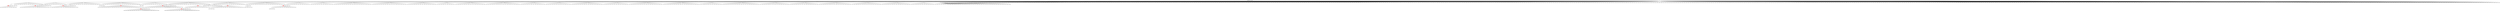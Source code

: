 digraph g {
	"57" -> "58";
	"58" [color=indianred1, style=filled, label="42"];
	"56" -> "57";
	"57" [label="7"];
	"56" -> "59";
	"59" [label="13"];
	"54" -> "55";
	"55" [color=indianred1, style=filled, label="4"];
	"53" -> "54";
	"54" [label="3"];
	"48" -> "49";
	"49" [color=indianred1, style=filled, label="1"];
	"46" -> "47";
	"47" [label="11"];
	"46" -> "48";
	"48" [label="12"];
	"32" -> "33";
	"33" [label="22"];
	"28" -> "29";
	"29" [color=indianred1, style=filled, label="10"];
	"27" -> "28";
	"28" [label="50"];
	"23" -> "24";
	"24" [color=indianred1, style=filled, label="25"];
	"22" -> "23";
	"23" [label="32"];
	"21" -> "22";
	"22" [color=indianred1, style=filled, label="49"];
	"20" -> "21";
	"21" [label="25"];
	"16" -> "17";
	"17" [color=indianred1, style=filled, label="5"];
	"15" -> "16";
	"16" [label="31"];
	"14" -> "15";
	"15" [color=indianred1, style=filled, label="9"];
	"13" -> "14";
	"14" [label="5"];
	"13" -> "18";
	"18" [label="18"];
	"8" -> "9";
	"9" [label="40"];
	"7" -> "8";
	"8" [color=indianred1, style=filled, label="46"];
	"7" -> "10";
	"10" [label="41"];
	"6" -> "7";
	"7" [label="39"];
	"3" -> "4";
	"4" [label="21"];
	"2" -> "3";
	"3" [color=indianred1, style=filled, label="17"];
	"1" -> "2";
	"2" [label="14"];
	"0" -> "1";
	"1" [label="17"];
	"0" -> "5";
	"5" [label="37"];
	"0" -> "6";
	"6" [label="46"];
	"0" -> "11";
	"11" [label="16"];
	"0" -> "12";
	"12" [label="45"];
	"0" -> "13";
	"13" [label="9"];
	"0" -> "19";
	"19" [label="35"];
	"0" -> "20";
	"20" [label="49"];
	"0" -> "25";
	"25" [label="24"];
	"0" -> "26";
	"26" [label="6"];
	"0" -> "27";
	"27" [label="10"];
	"0" -> "30";
	"30" [label="2"];
	"0" -> "31";
	"31" [label="44"];
	"0" -> "32";
	"32" [label="38"];
	"0" -> "34";
	"34" [label="26"];
	"0" -> "35";
	"35" [label="20"];
	"0" -> "36";
	"36" [label="8"];
	"0" -> "37";
	"37" [label="30"];
	"0" -> "38";
	"38" [label="27"];
	"0" -> "39";
	"39" [label="23"];
	"0" -> "40";
	"40" [label="15"];
	"0" -> "41";
	"41" [label="48"];
	"0" -> "42";
	"42" [label="47"];
	"0" -> "43";
	"43" [label="36"];
	"0" -> "44";
	"44" [label="43"];
	"0" -> "45";
	"45" [label="33"];
	"0" -> "46";
	"46" [label="1"];
	"0" -> "50";
	"50" [label="34"];
	"0" -> "51";
	"51" [label="29"];
	"0" -> "52";
	"52" [label="19"];
	"0" -> "53";
	"53" [label="4"];
	"0" -> "56";
	"56" [label="42"];
	"0" -> "60";
	"60" [label="28"];
	"0" [label="germline"];
	"0" -> "cell1";
	"cell1" [shape=box];
	"29" -> "cell2";
	"cell2" [shape=box];
	"46" -> "cell3";
	"cell3" [shape=box];
	"0" -> "cell4";
	"cell4" [shape=box];
	"0" -> "cell5";
	"cell5" [shape=box];
	"0" -> "cell6";
	"cell6" [shape=box];
	"6" -> "cell7";
	"cell7" [shape=box];
	"0" -> "cell8";
	"cell8" [shape=box];
	"0" -> "cell9";
	"cell9" [shape=box];
	"25" -> "cell10";
	"cell10" [shape=box];
	"0" -> "cell11";
	"cell11" [shape=box];
	"47" -> "cell12";
	"cell12" [shape=box];
	"0" -> "cell13";
	"cell13" [shape=box];
	"56" -> "cell14";
	"cell14" [shape=box];
	"0" -> "cell15";
	"cell15" [shape=box];
	"0" -> "cell16";
	"cell16" [shape=box];
	"60" -> "cell17";
	"cell17" [shape=box];
	"0" -> "cell18";
	"cell18" [shape=box];
	"0" -> "cell19";
	"cell19" [shape=box];
	"22" -> "cell20";
	"cell20" [shape=box];
	"46" -> "cell21";
	"cell21" [shape=box];
	"27" -> "cell22";
	"cell22" [shape=box];
	"45" -> "cell23";
	"cell23" [shape=box];
	"0" -> "cell24";
	"cell24" [shape=box];
	"0" -> "cell25";
	"cell25" [shape=box];
	"0" -> "cell26";
	"cell26" [shape=box];
	"0" -> "cell27";
	"cell27" [shape=box];
	"0" -> "cell28";
	"cell28" [shape=box];
	"30" -> "cell29";
	"cell29" [shape=box];
	"1" -> "cell30";
	"cell30" [shape=box];
	"0" -> "cell31";
	"cell31" [shape=box];
	"0" -> "cell32";
	"cell32" [shape=box];
	"0" -> "cell33";
	"cell33" [shape=box];
	"0" -> "cell34";
	"cell34" [shape=box];
	"0" -> "cell35";
	"cell35" [shape=box];
	"0" -> "cell36";
	"cell36" [shape=box];
	"0" -> "cell37";
	"cell37" [shape=box];
	"22" -> "cell38";
	"cell38" [shape=box];
	"0" -> "cell39";
	"cell39" [shape=box];
	"0" -> "cell40";
	"cell40" [shape=box];
	"0" -> "cell41";
	"cell41" [shape=box];
	"0" -> "cell42";
	"cell42" [shape=box];
	"11" -> "cell43";
	"cell43" [shape=box];
	"0" -> "cell44";
	"cell44" [shape=box];
	"24" -> "cell45";
	"cell45" [shape=box];
	"0" -> "cell46";
	"cell46" [shape=box];
	"0" -> "cell47";
	"cell47" [shape=box];
	"0" -> "cell48";
	"cell48" [shape=box];
	"0" -> "cell49";
	"cell49" [shape=box];
	"47" -> "cell50";
	"cell50" [shape=box];
	"0" -> "cell51";
	"cell51" [shape=box];
	"27" -> "cell52";
	"cell52" [shape=box];
	"40" -> "cell53";
	"cell53" [shape=box];
	"31" -> "cell54";
	"cell54" [shape=box];
	"33" -> "cell55";
	"cell55" [shape=box];
	"0" -> "cell56";
	"cell56" [shape=box];
	"0" -> "cell57";
	"cell57" [shape=box];
	"0" -> "cell58";
	"cell58" [shape=box];
	"17" -> "cell59";
	"cell59" [shape=box];
	"20" -> "cell60";
	"cell60" [shape=box];
	"0" -> "cell61";
	"cell61" [shape=box];
	"0" -> "cell62";
	"cell62" [shape=box];
	"0" -> "cell63";
	"cell63" [shape=box];
	"11" -> "cell64";
	"cell64" [shape=box];
	"48" -> "cell65";
	"cell65" [shape=box];
	"17" -> "cell66";
	"cell66" [shape=box];
	"39" -> "cell67";
	"cell67" [shape=box];
	"5" -> "cell68";
	"cell68" [shape=box];
	"6" -> "cell69";
	"cell69" [shape=box];
	"0" -> "cell70";
	"cell70" [shape=box];
	"0" -> "cell71";
	"cell71" [shape=box];
	"52" -> "cell72";
	"cell72" [shape=box];
	"0" -> "cell73";
	"cell73" [shape=box];
	"29" -> "cell74";
	"cell74" [shape=box];
	"0" -> "cell75";
	"cell75" [shape=box];
	"27" -> "cell76";
	"cell76" [shape=box];
	"0" -> "cell77";
	"cell77" [shape=box];
	"45" -> "cell78";
	"cell78" [shape=box];
	"0" -> "cell79";
	"cell79" [shape=box];
	"0" -> "cell80";
	"cell80" [shape=box];
	"42" -> "cell81";
	"cell81" [shape=box];
	"0" -> "cell82";
	"cell82" [shape=box];
	"0" -> "cell83";
	"cell83" [shape=box];
	"8" -> "cell84";
	"cell84" [shape=box];
	"20" -> "cell85";
	"cell85" [shape=box];
	"53" -> "cell86";
	"cell86" [shape=box];
	"32" -> "cell87";
	"cell87" [shape=box];
	"0" -> "cell88";
	"cell88" [shape=box];
	"0" -> "cell89";
	"cell89" [shape=box];
	"43" -> "cell90";
	"cell90" [shape=box];
	"0" -> "cell91";
	"cell91" [shape=box];
	"0" -> "cell92";
	"cell92" [shape=box];
	"0" -> "cell93";
	"cell93" [shape=box];
	"40" -> "cell94";
	"cell94" [shape=box];
	"35" -> "cell95";
	"cell95" [shape=box];
	"0" -> "cell96";
	"cell96" [shape=box];
	"52" -> "cell97";
	"cell97" [shape=box];
	"0" -> "cell98";
	"cell98" [shape=box];
	"34" -> "cell99";
	"cell99" [shape=box];
	"55" -> "cell100";
	"cell100" [shape=box];
	"0" -> "cell101";
	"cell101" [shape=box];
	"0" -> "cell102";
	"cell102" [shape=box];
	"0" -> "cell103";
	"cell103" [shape=box];
	"0" -> "cell104";
	"cell104" [shape=box];
	"38" -> "cell105";
	"cell105" [shape=box];
	"0" -> "cell106";
	"cell106" [shape=box];
	"0" -> "cell107";
	"cell107" [shape=box];
	"31" -> "cell108";
	"cell108" [shape=box];
	"0" -> "cell109";
	"cell109" [shape=box];
	"51" -> "cell110";
	"cell110" [shape=box];
	"0" -> "cell111";
	"cell111" [shape=box];
	"0" -> "cell112";
	"cell112" [shape=box];
	"0" -> "cell113";
	"cell113" [shape=box];
	"8" -> "cell114";
	"cell114" [shape=box];
	"0" -> "cell115";
	"cell115" [shape=box];
	"31" -> "cell116";
	"cell116" [shape=box];
	"52" -> "cell117";
	"cell117" [shape=box];
	"0" -> "cell118";
	"cell118" [shape=box];
	"0" -> "cell119";
	"cell119" [shape=box];
	"36" -> "cell120";
	"cell120" [shape=box];
	"41" -> "cell121";
	"cell121" [shape=box];
	"0" -> "cell122";
	"cell122" [shape=box];
	"5" -> "cell123";
	"cell123" [shape=box];
	"48" -> "cell124";
	"cell124" [shape=box];
	"13" -> "cell125";
	"cell125" [shape=box];
	"52" -> "cell126";
	"cell126" [shape=box];
	"7" -> "cell127";
	"cell127" [shape=box];
	"1" -> "cell128";
	"cell128" [shape=box];
	"22" -> "cell129";
	"cell129" [shape=box];
	"17" -> "cell130";
	"cell130" [shape=box];
	"13" -> "cell131";
	"cell131" [shape=box];
	"0" -> "cell132";
	"cell132" [shape=box];
	"0" -> "cell133";
	"cell133" [shape=box];
	"0" -> "cell134";
	"cell134" [shape=box];
	"0" -> "cell135";
	"cell135" [shape=box];
	"6" -> "cell136";
	"cell136" [shape=box];
	"0" -> "cell137";
	"cell137" [shape=box];
	"40" -> "cell138";
	"cell138" [shape=box];
	"0" -> "cell139";
	"cell139" [shape=box];
	"43" -> "cell140";
	"cell140" [shape=box];
	"0" -> "cell141";
	"cell141" [shape=box];
	"0" -> "cell142";
	"cell142" [shape=box];
	"45" -> "cell143";
	"cell143" [shape=box];
	"0" -> "cell144";
	"cell144" [shape=box];
	"0" -> "cell145";
	"cell145" [shape=box];
	"0" -> "cell146";
	"cell146" [shape=box];
	"0" -> "cell147";
	"cell147" [shape=box];
	"0" -> "cell148";
	"cell148" [shape=box];
	"34" -> "cell149";
	"cell149" [shape=box];
	"3" -> "cell150";
	"cell150" [shape=box];
	"40" -> "cell151";
	"cell151" [shape=box];
	"0" -> "cell152";
	"cell152" [shape=box];
	"5" -> "cell153";
	"cell153" [shape=box];
	"51" -> "cell154";
	"cell154" [shape=box];
	"29" -> "cell155";
	"cell155" [shape=box];
	"8" -> "cell156";
	"cell156" [shape=box];
	"6" -> "cell157";
	"cell157" [shape=box];
	"36" -> "cell158";
	"cell158" [shape=box];
	"0" -> "cell159";
	"cell159" [shape=box];
	"27" -> "cell160";
	"cell160" [shape=box];
	"38" -> "cell161";
	"cell161" [shape=box];
	"0" -> "cell162";
	"cell162" [shape=box];
	"0" -> "cell163";
	"cell163" [shape=box];
	"0" -> "cell164";
	"cell164" [shape=box];
	"0" -> "cell165";
	"cell165" [shape=box];
	"0" -> "cell166";
	"cell166" [shape=box];
	"37" -> "cell167";
	"cell167" [shape=box];
	"5" -> "cell168";
	"cell168" [shape=box];
	"43" -> "cell169";
	"cell169" [shape=box];
	"0" -> "cell170";
	"cell170" [shape=box];
	"39" -> "cell171";
	"cell171" [shape=box];
	"0" -> "cell172";
	"cell172" [shape=box];
	"0" -> "cell173";
	"cell173" [shape=box];
	"0" -> "cell174";
	"cell174" [shape=box];
	"0" -> "cell175";
	"cell175" [shape=box];
	"55" -> "cell176";
	"cell176" [shape=box];
	"0" -> "cell177";
	"cell177" [shape=box];
	"0" -> "cell178";
	"cell178" [shape=box];
	"0" -> "cell179";
	"cell179" [shape=box];
	"0" -> "cell180";
	"cell180" [shape=box];
	"0" -> "cell181";
	"cell181" [shape=box];
	"40" -> "cell182";
	"cell182" [shape=box];
	"0" -> "cell183";
	"cell183" [shape=box];
	"5" -> "cell184";
	"cell184" [shape=box];
	"0" -> "cell185";
	"cell185" [shape=box];
	"0" -> "cell186";
	"cell186" [shape=box];
	"0" -> "cell187";
	"cell187" [shape=box];
	"0" -> "cell188";
	"cell188" [shape=box];
	"0" -> "cell189";
	"cell189" [shape=box];
	"41" -> "cell190";
	"cell190" [shape=box];
	"0" -> "cell191";
	"cell191" [shape=box];
	"29" -> "cell192";
	"cell192" [shape=box];
	"0" -> "cell193";
	"cell193" [shape=box];
	"41" -> "cell194";
	"cell194" [shape=box];
	"0" -> "cell195";
	"cell195" [shape=box];
	"35" -> "cell196";
	"cell196" [shape=box];
	"0" -> "cell197";
	"cell197" [shape=box];
	"57" -> "cell198";
	"cell198" [shape=box];
	"0" -> "cell199";
	"cell199" [shape=box];
	"0" -> "cell200";
	"cell200" [shape=box];
	"44" -> "cell201";
	"cell201" [shape=box];
	"0" -> "cell202";
	"cell202" [shape=box];
	"38" -> "cell203";
	"cell203" [shape=box];
	"0" -> "cell204";
	"cell204" [shape=box];
	"0" -> "cell205";
	"cell205" [shape=box];
	"55" -> "cell206";
	"cell206" [shape=box];
	"0" -> "cell207";
	"cell207" [shape=box];
	"0" -> "cell208";
	"cell208" [shape=box];
	"0" -> "cell209";
	"cell209" [shape=box];
	"0" -> "cell210";
	"cell210" [shape=box];
	"0" -> "cell211";
	"cell211" [shape=box];
	"30" -> "cell212";
	"cell212" [shape=box];
	"0" -> "cell213";
	"cell213" [shape=box];
	"34" -> "cell214";
	"cell214" [shape=box];
	"0" -> "cell215";
	"cell215" [shape=box];
	"35" -> "cell216";
	"cell216" [shape=box];
	"49" -> "cell217";
	"cell217" [shape=box];
	"30" -> "cell218";
	"cell218" [shape=box];
	"0" -> "cell219";
	"cell219" [shape=box];
	"29" -> "cell220";
	"cell220" [shape=box];
	"24" -> "cell221";
	"cell221" [shape=box];
	"0" -> "cell222";
	"cell222" [shape=box];
	"0" -> "cell223";
	"cell223" [shape=box];
	"0" -> "cell224";
	"cell224" [shape=box];
	"1" -> "cell225";
	"cell225" [shape=box];
	"0" -> "cell226";
	"cell226" [shape=box];
	"40" -> "cell227";
	"cell227" [shape=box];
	"43" -> "cell228";
	"cell228" [shape=box];
	"55" -> "cell229";
	"cell229" [shape=box];
	"32" -> "cell230";
	"cell230" [shape=box];
	"0" -> "cell231";
	"cell231" [shape=box];
	"5" -> "cell232";
	"cell232" [shape=box];
	"13" -> "cell233";
	"cell233" [shape=box];
	"0" -> "cell234";
	"cell234" [shape=box];
	"42" -> "cell235";
	"cell235" [shape=box];
	"29" -> "cell236";
	"cell236" [shape=box];
	"0" -> "cell237";
	"cell237" [shape=box];
	"0" -> "cell238";
	"cell238" [shape=box];
	"0" -> "cell239";
	"cell239" [shape=box];
	"0" -> "cell240";
	"cell240" [shape=box];
	"43" -> "cell241";
	"cell241" [shape=box];
	"0" -> "cell242";
	"cell242" [shape=box];
	"42" -> "cell243";
	"cell243" [shape=box];
	"31" -> "cell244";
	"cell244" [shape=box];
	"35" -> "cell245";
	"cell245" [shape=box];
	"30" -> "cell246";
	"cell246" [shape=box];
	"29" -> "cell247";
	"cell247" [shape=box];
	"0" -> "cell248";
	"cell248" [shape=box];
	"0" -> "cell249";
	"cell249" [shape=box];
	"45" -> "cell250";
	"cell250" [shape=box];
	"18" -> "cell251";
	"cell251" [shape=box];
	"42" -> "cell252";
	"cell252" [shape=box];
	"0" -> "cell253";
	"cell253" [shape=box];
	"0" -> "cell254";
	"cell254" [shape=box];
	"21" -> "cell255";
	"cell255" [shape=box];
	"0" -> "cell256";
	"cell256" [shape=box];
	"54" -> "cell257";
	"cell257" [shape=box];
	"27" -> "cell258";
	"cell258" [shape=box];
	"0" -> "cell259";
	"cell259" [shape=box];
	"3" -> "cell260";
	"cell260" [shape=box];
	"0" -> "cell261";
	"cell261" [shape=box];
	"0" -> "cell262";
	"cell262" [shape=box];
	"22" -> "cell263";
	"cell263" [shape=box];
	"0" -> "cell264";
	"cell264" [shape=box];
	"0" -> "cell265";
	"cell265" [shape=box];
	"0" -> "cell266";
	"cell266" [shape=box];
	"49" -> "cell267";
	"cell267" [shape=box];
	"32" -> "cell268";
	"cell268" [shape=box];
	"0" -> "cell269";
	"cell269" [shape=box];
	"0" -> "cell270";
	"cell270" [shape=box];
	"31" -> "cell271";
	"cell271" [shape=box];
	"41" -> "cell272";
	"cell272" [shape=box];
	"0" -> "cell273";
	"cell273" [shape=box];
	"0" -> "cell274";
	"cell274" [shape=box];
	"34" -> "cell275";
	"cell275" [shape=box];
	"0" -> "cell276";
	"cell276" [shape=box];
	"0" -> "cell277";
	"cell277" [shape=box];
	"32" -> "cell278";
	"cell278" [shape=box];
	"0" -> "cell279";
	"cell279" [shape=box];
	"0" -> "cell280";
	"cell280" [shape=box];
	"0" -> "cell281";
	"cell281" [shape=box];
	"0" -> "cell282";
	"cell282" [shape=box];
	"0" -> "cell283";
	"cell283" [shape=box];
	"3" -> "cell284";
	"cell284" [shape=box];
	"52" -> "cell285";
	"cell285" [shape=box];
	"0" -> "cell286";
	"cell286" [shape=box];
	"0" -> "cell287";
	"cell287" [shape=box];
	"11" -> "cell288";
	"cell288" [shape=box];
	"0" -> "cell289";
	"cell289" [shape=box];
	"0" -> "cell290";
	"cell290" [shape=box];
	"0" -> "cell291";
	"cell291" [shape=box];
	"31" -> "cell292";
	"cell292" [shape=box];
	"0" -> "cell293";
	"cell293" [shape=box];
	"0" -> "cell294";
	"cell294" [shape=box];
	"38" -> "cell295";
	"cell295" [shape=box];
	"0" -> "cell296";
	"cell296" [shape=box];
	"32" -> "cell297";
	"cell297" [shape=box];
	"1" -> "cell298";
	"cell298" [shape=box];
	"0" -> "cell299";
	"cell299" [shape=box];
	"37" -> "cell300";
	"cell300" [shape=box];
	"13" -> "cell301";
	"cell301" [shape=box];
	"13" -> "cell302";
	"cell302" [shape=box];
	"0" -> "cell303";
	"cell303" [shape=box];
	"17" -> "cell304";
	"cell304" [shape=box];
	"0" -> "cell305";
	"cell305" [shape=box];
	"0" -> "cell306";
	"cell306" [shape=box];
	"26" -> "cell307";
	"cell307" [shape=box];
	"0" -> "cell308";
	"cell308" [shape=box];
	"0" -> "cell309";
	"cell309" [shape=box];
	"0" -> "cell310";
	"cell310" [shape=box];
	"0" -> "cell311";
	"cell311" [shape=box];
	"0" -> "cell312";
	"cell312" [shape=box];
	"50" -> "cell313";
	"cell313" [shape=box];
	"38" -> "cell314";
	"cell314" [shape=box];
	"0" -> "cell315";
	"cell315" [shape=box];
	"17" -> "cell316";
	"cell316" [shape=box];
	"50" -> "cell317";
	"cell317" [shape=box];
	"0" -> "cell318";
	"cell318" [shape=box];
	"0" -> "cell319";
	"cell319" [shape=box];
	"32" -> "cell320";
	"cell320" [shape=box];
	"46" -> "cell321";
	"cell321" [shape=box];
	"0" -> "cell322";
	"cell322" [shape=box];
	"0" -> "cell323";
	"cell323" [shape=box];
	"25" -> "cell324";
	"cell324" [shape=box];
	"0" -> "cell325";
	"cell325" [shape=box];
	"0" -> "cell326";
	"cell326" [shape=box];
	"0" -> "cell327";
	"cell327" [shape=box];
	"0" -> "cell328";
	"cell328" [shape=box];
	"0" -> "cell329";
	"cell329" [shape=box];
	"0" -> "cell330";
	"cell330" [shape=box];
	"42" -> "cell331";
	"cell331" [shape=box];
	"0" -> "cell332";
	"cell332" [shape=box];
	"26" -> "cell333";
	"cell333" [shape=box];
	"0" -> "cell334";
	"cell334" [shape=box];
	"0" -> "cell335";
	"cell335" [shape=box];
	"6" -> "cell336";
	"cell336" [shape=box];
	"53" -> "cell337";
	"cell337" [shape=box];
	"0" -> "cell338";
	"cell338" [shape=box];
	"0" -> "cell339";
	"cell339" [shape=box];
	"0" -> "cell340";
	"cell340" [shape=box];
	"0" -> "cell341";
	"cell341" [shape=box];
	"0" -> "cell342";
	"cell342" [shape=box];
	"37" -> "cell343";
	"cell343" [shape=box];
	"0" -> "cell344";
	"cell344" [shape=box];
	"12" -> "cell345";
	"cell345" [shape=box];
	"0" -> "cell346";
	"cell346" [shape=box];
	"37" -> "cell347";
	"cell347" [shape=box];
	"0" -> "cell348";
	"cell348" [shape=box];
	"0" -> "cell349";
	"cell349" [shape=box];
	"0" -> "cell350";
	"cell350" [shape=box];
	"22" -> "cell351";
	"cell351" [shape=box];
	"0" -> "cell352";
	"cell352" [shape=box];
	"0" -> "cell353";
	"cell353" [shape=box];
	"0" -> "cell354";
	"cell354" [shape=box];
	"39" -> "cell355";
	"cell355" [shape=box];
	"29" -> "cell356";
	"cell356" [shape=box];
	"0" -> "cell357";
	"cell357" [shape=box];
	"0" -> "cell358";
	"cell358" [shape=box];
	"0" -> "cell359";
	"cell359" [shape=box];
	"24" -> "cell360";
	"cell360" [shape=box];
	"50" -> "cell361";
	"cell361" [shape=box];
	"0" -> "cell362";
	"cell362" [shape=box];
	"21" -> "cell363";
	"cell363" [shape=box];
	"12" -> "cell364";
	"cell364" [shape=box];
	"0" -> "cell365";
	"cell365" [shape=box];
	"3" -> "cell366";
	"cell366" [shape=box];
	"19" -> "cell367";
	"cell367" [shape=box];
	"18" -> "cell368";
	"cell368" [shape=box];
	"0" -> "cell369";
	"cell369" [shape=box];
	"59" -> "cell370";
	"cell370" [shape=box];
	"42" -> "cell371";
	"cell371" [shape=box];
	"20" -> "cell372";
	"cell372" [shape=box];
	"0" -> "cell373";
	"cell373" [shape=box];
	"0" -> "cell374";
	"cell374" [shape=box];
	"0" -> "cell375";
	"cell375" [shape=box];
	"0" -> "cell376";
	"cell376" [shape=box];
	"42" -> "cell377";
	"cell377" [shape=box];
	"11" -> "cell378";
	"cell378" [shape=box];
	"0" -> "cell379";
	"cell379" [shape=box];
	"0" -> "cell380";
	"cell380" [shape=box];
	"33" -> "cell381";
	"cell381" [shape=box];
	"0" -> "cell382";
	"cell382" [shape=box];
	"0" -> "cell383";
	"cell383" [shape=box];
	"0" -> "cell384";
	"cell384" [shape=box];
	"27" -> "cell385";
	"cell385" [shape=box];
	"0" -> "cell386";
	"cell386" [shape=box];
	"0" -> "cell387";
	"cell387" [shape=box];
	"0" -> "cell388";
	"cell388" [shape=box];
	"0" -> "cell389";
	"cell389" [shape=box];
	"0" -> "cell390";
	"cell390" [shape=box];
	"44" -> "cell391";
	"cell391" [shape=box];
	"0" -> "cell392";
	"cell392" [shape=box];
	"10" -> "cell393";
	"cell393" [shape=box];
	"0" -> "cell394";
	"cell394" [shape=box];
	"0" -> "cell395";
	"cell395" [shape=box];
	"0" -> "cell396";
	"cell396" [shape=box];
	"0" -> "cell397";
	"cell397" [shape=box];
	"0" -> "cell398";
	"cell398" [shape=box];
	"4" -> "cell399";
	"cell399" [shape=box];
	"18" -> "cell400";
	"cell400" [shape=box];
	"0" -> "cell401";
	"cell401" [shape=box];
	"0" -> "cell402";
	"cell402" [shape=box];
	"25" -> "cell403";
	"cell403" [shape=box];
	"0" -> "cell404";
	"cell404" [shape=box];
	"0" -> "cell405";
	"cell405" [shape=box];
	"0" -> "cell406";
	"cell406" [shape=box];
	"0" -> "cell407";
	"cell407" [shape=box];
	"38" -> "cell408";
	"cell408" [shape=box];
	"11" -> "cell409";
	"cell409" [shape=box];
	"0" -> "cell410";
	"cell410" [shape=box];
	"0" -> "cell411";
	"cell411" [shape=box];
	"17" -> "cell412";
	"cell412" [shape=box];
	"0" -> "cell413";
	"cell413" [shape=box];
	"45" -> "cell414";
	"cell414" [shape=box];
	"60" -> "cell415";
	"cell415" [shape=box];
	"27" -> "cell416";
	"cell416" [shape=box];
	"0" -> "cell417";
	"cell417" [shape=box];
	"0" -> "cell418";
	"cell418" [shape=box];
	"0" -> "cell419";
	"cell419" [shape=box];
	"0" -> "cell420";
	"cell420" [shape=box];
	"0" -> "cell421";
	"cell421" [shape=box];
	"2" -> "cell422";
	"cell422" [shape=box];
	"0" -> "cell423";
	"cell423" [shape=box];
	"40" -> "cell424";
	"cell424" [shape=box];
	"54" -> "cell425";
	"cell425" [shape=box];
	"0" -> "cell426";
	"cell426" [shape=box];
	"0" -> "cell427";
	"cell427" [shape=box];
	"42" -> "cell428";
	"cell428" [shape=box];
	"0" -> "cell429";
	"cell429" [shape=box];
	"36" -> "cell430";
	"cell430" [shape=box];
	"0" -> "cell431";
	"cell431" [shape=box];
	"6" -> "cell432";
	"cell432" [shape=box];
	"0" -> "cell433";
	"cell433" [shape=box];
	"0" -> "cell434";
	"cell434" [shape=box];
	"0" -> "cell435";
	"cell435" [shape=box];
	"29" -> "cell436";
	"cell436" [shape=box];
	"0" -> "cell437";
	"cell437" [shape=box];
	"45" -> "cell438";
	"cell438" [shape=box];
	"0" -> "cell439";
	"cell439" [shape=box];
	"0" -> "cell440";
	"cell440" [shape=box];
	"13" -> "cell441";
	"cell441" [shape=box];
	"0" -> "cell442";
	"cell442" [shape=box];
	"0" -> "cell443";
	"cell443" [shape=box];
	"0" -> "cell444";
	"cell444" [shape=box];
	"3" -> "cell445";
	"cell445" [shape=box];
	"11" -> "cell446";
	"cell446" [shape=box];
	"0" -> "cell447";
	"cell447" [shape=box];
	"0" -> "cell448";
	"cell448" [shape=box];
	"55" -> "cell449";
	"cell449" [shape=box];
	"19" -> "cell450";
	"cell450" [shape=box];
	"15" -> "cell451";
	"cell451" [shape=box];
	"0" -> "cell452";
	"cell452" [shape=box];
	"0" -> "cell453";
	"cell453" [shape=box];
	"0" -> "cell454";
	"cell454" [shape=box];
	"29" -> "cell455";
	"cell455" [shape=box];
	"25" -> "cell456";
	"cell456" [shape=box];
	"34" -> "cell457";
	"cell457" [shape=box];
	"0" -> "cell458";
	"cell458" [shape=box];
	"0" -> "cell459";
	"cell459" [shape=box];
	"0" -> "cell460";
	"cell460" [shape=box];
	"0" -> "cell461";
	"cell461" [shape=box];
	"40" -> "cell462";
	"cell462" [shape=box];
	"35" -> "cell463";
	"cell463" [shape=box];
	"58" -> "cell464";
	"cell464" [shape=box];
	"10" -> "cell465";
	"cell465" [shape=box];
	"13" -> "cell466";
	"cell466" [shape=box];
	"0" -> "cell467";
	"cell467" [shape=box];
	"0" -> "cell468";
	"cell468" [shape=box];
	"32" -> "cell469";
	"cell469" [shape=box];
	"0" -> "cell470";
	"cell470" [shape=box];
	"30" -> "cell471";
	"cell471" [shape=box];
	"0" -> "cell472";
	"cell472" [shape=box];
	"0" -> "cell473";
	"cell473" [shape=box];
	"51" -> "cell474";
	"cell474" [shape=box];
	"0" -> "cell475";
	"cell475" [shape=box];
	"0" -> "cell476";
	"cell476" [shape=box];
	"0" -> "cell477";
	"cell477" [shape=box];
	"18" -> "cell478";
	"cell478" [shape=box];
	"0" -> "cell479";
	"cell479" [shape=box];
	"0" -> "cell480";
	"cell480" [shape=box];
	"45" -> "cell481";
	"cell481" [shape=box];
	"0" -> "cell482";
	"cell482" [shape=box];
	"0" -> "cell483";
	"cell483" [shape=box];
	"23" -> "cell484";
	"cell484" [shape=box];
	"30" -> "cell485";
	"cell485" [shape=box];
	"0" -> "cell486";
	"cell486" [shape=box];
	"0" -> "cell487";
	"cell487" [shape=box];
	"1" -> "cell488";
	"cell488" [shape=box];
	"33" -> "cell489";
	"cell489" [shape=box];
	"0" -> "cell490";
	"cell490" [shape=box];
	"0" -> "cell491";
	"cell491" [shape=box];
	"0" -> "cell492";
	"cell492" [shape=box];
	"0" -> "cell493";
	"cell493" [shape=box];
	"38" -> "cell494";
	"cell494" [shape=box];
	"22" -> "cell495";
	"cell495" [shape=box];
	"0" -> "cell496";
	"cell496" [shape=box];
	"0" -> "cell497";
	"cell497" [shape=box];
	"29" -> "cell498";
	"cell498" [shape=box];
	"22" -> "cell499";
	"cell499" [shape=box];
	"29" -> "cell500";
	"cell500" [shape=box];
	"37" -> "cell501";
	"cell501" [shape=box];
	"0" -> "cell502";
	"cell502" [shape=box];
	"0" -> "cell503";
	"cell503" [shape=box];
	"50" -> "cell504";
	"cell504" [shape=box];
	"0" -> "cell505";
	"cell505" [shape=box];
	"0" -> "cell506";
	"cell506" [shape=box];
	"31" -> "cell507";
	"cell507" [shape=box];
	"0" -> "cell508";
	"cell508" [shape=box];
	"0" -> "cell509";
	"cell509" [shape=box];
	"0" -> "cell510";
	"cell510" [shape=box];
	"0" -> "cell511";
	"cell511" [shape=box];
	"0" -> "cell512";
	"cell512" [shape=box];
	"0" -> "cell513";
	"cell513" [shape=box];
	"8" -> "cell514";
	"cell514" [shape=box];
	"0" -> "cell515";
	"cell515" [shape=box];
	"0" -> "cell516";
	"cell516" [shape=box];
	"0" -> "cell517";
	"cell517" [shape=box];
	"0" -> "cell518";
	"cell518" [shape=box];
	"13" -> "cell519";
	"cell519" [shape=box];
	"0" -> "cell520";
	"cell520" [shape=box];
	"0" -> "cell521";
	"cell521" [shape=box];
	"8" -> "cell522";
	"cell522" [shape=box];
	"0" -> "cell523";
	"cell523" [shape=box];
	"49" -> "cell524";
	"cell524" [shape=box];
	"0" -> "cell525";
	"cell525" [shape=box];
	"4" -> "cell526";
	"cell526" [shape=box];
	"0" -> "cell527";
	"cell527" [shape=box];
	"11" -> "cell528";
	"cell528" [shape=box];
	"24" -> "cell529";
	"cell529" [shape=box];
	"37" -> "cell530";
	"cell530" [shape=box];
	"0" -> "cell531";
	"cell531" [shape=box];
	"0" -> "cell532";
	"cell532" [shape=box];
	"41" -> "cell533";
	"cell533" [shape=box];
	"0" -> "cell534";
	"cell534" [shape=box];
	"43" -> "cell535";
	"cell535" [shape=box];
	"0" -> "cell536";
	"cell536" [shape=box];
	"0" -> "cell537";
	"cell537" [shape=box];
	"13" -> "cell538";
	"cell538" [shape=box];
	"24" -> "cell539";
	"cell539" [shape=box];
	"0" -> "cell540";
	"cell540" [shape=box];
	"0" -> "cell541";
	"cell541" [shape=box];
	"0" -> "cell542";
	"cell542" [shape=box];
	"0" -> "cell543";
	"cell543" [shape=box];
	"35" -> "cell544";
	"cell544" [shape=box];
	"36" -> "cell545";
	"cell545" [shape=box];
	"0" -> "cell546";
	"cell546" [shape=box];
	"0" -> "cell547";
	"cell547" [shape=box];
	"26" -> "cell548";
	"cell548" [shape=box];
	"0" -> "cell549";
	"cell549" [shape=box];
	"0" -> "cell550";
	"cell550" [shape=box];
	"19" -> "cell551";
	"cell551" [shape=box];
	"14" -> "cell552";
	"cell552" [shape=box];
	"6" -> "cell553";
	"cell553" [shape=box];
	"40" -> "cell554";
	"cell554" [shape=box];
	"0" -> "cell555";
	"cell555" [shape=box];
	"44" -> "cell556";
	"cell556" [shape=box];
	"12" -> "cell557";
	"cell557" [shape=box];
	"0" -> "cell558";
	"cell558" [shape=box];
	"32" -> "cell559";
	"cell559" [shape=box];
	"0" -> "cell560";
	"cell560" [shape=box];
	"34" -> "cell561";
	"cell561" [shape=box];
	"38" -> "cell562";
	"cell562" [shape=box];
	"0" -> "cell563";
	"cell563" [shape=box];
	"40" -> "cell564";
	"cell564" [shape=box];
	"0" -> "cell565";
	"cell565" [shape=box];
	"38" -> "cell566";
	"cell566" [shape=box];
	"24" -> "cell567";
	"cell567" [shape=box];
	"0" -> "cell568";
	"cell568" [shape=box];
	"23" -> "cell569";
	"cell569" [shape=box];
	"0" -> "cell570";
	"cell570" [shape=box];
	"28" -> "cell571";
	"cell571" [shape=box];
	"0" -> "cell572";
	"cell572" [shape=box];
	"0" -> "cell573";
	"cell573" [shape=box];
	"37" -> "cell574";
	"cell574" [shape=box];
	"0" -> "cell575";
	"cell575" [shape=box];
	"22" -> "cell576";
	"cell576" [shape=box];
	"38" -> "cell577";
	"cell577" [shape=box];
	"45" -> "cell578";
	"cell578" [shape=box];
	"50" -> "cell579";
	"cell579" [shape=box];
	"58" -> "cell580";
	"cell580" [shape=box];
	"17" -> "cell581";
	"cell581" [shape=box];
	"0" -> "cell582";
	"cell582" [shape=box];
	"0" -> "cell583";
	"cell583" [shape=box];
	"5" -> "cell584";
	"cell584" [shape=box];
	"35" -> "cell585";
	"cell585" [shape=box];
	"0" -> "cell586";
	"cell586" [shape=box];
	"0" -> "cell587";
	"cell587" [shape=box];
	"0" -> "cell588";
	"cell588" [shape=box];
	"15" -> "cell589";
	"cell589" [shape=box];
	"0" -> "cell590";
	"cell590" [shape=box];
	"8" -> "cell591";
	"cell591" [shape=box];
	"0" -> "cell592";
	"cell592" [shape=box];
	"0" -> "cell593";
	"cell593" [shape=box];
	"51" -> "cell594";
	"cell594" [shape=box];
	"19" -> "cell595";
	"cell595" [shape=box];
	"2" -> "cell596";
	"cell596" [shape=box];
	"0" -> "cell597";
	"cell597" [shape=box];
	"19" -> "cell598";
	"cell598" [shape=box];
	"0" -> "cell599";
	"cell599" [shape=box];
	"32" -> "cell600";
	"cell600" [shape=box];
	"0" -> "cell601";
	"cell601" [shape=box];
	"16" -> "cell602";
	"cell602" [shape=box];
	"53" -> "cell603";
	"cell603" [shape=box];
	"0" -> "cell604";
	"cell604" [shape=box];
	"16" -> "cell605";
	"cell605" [shape=box];
	"0" -> "cell606";
	"cell606" [shape=box];
	"0" -> "cell607";
	"cell607" [shape=box];
	"6" -> "cell608";
	"cell608" [shape=box];
	"13" -> "cell609";
	"cell609" [shape=box];
	"38" -> "cell610";
	"cell610" [shape=box];
	"40" -> "cell611";
	"cell611" [shape=box];
	"12" -> "cell612";
	"cell612" [shape=box];
	"52" -> "cell613";
	"cell613" [shape=box];
	"0" -> "cell614";
	"cell614" [shape=box];
	"56" -> "cell615";
	"cell615" [shape=box];
	"0" -> "cell616";
	"cell616" [shape=box];
	"0" -> "cell617";
	"cell617" [shape=box];
	"0" -> "cell618";
	"cell618" [shape=box];
	"60" -> "cell619";
	"cell619" [shape=box];
	"22" -> "cell620";
	"cell620" [shape=box];
	"39" -> "cell621";
	"cell621" [shape=box];
	"46" -> "cell622";
	"cell622" [shape=box];
	"24" -> "cell623";
	"cell623" [shape=box];
	"30" -> "cell624";
	"cell624" [shape=box];
	"0" -> "cell625";
	"cell625" [shape=box];
	"0" -> "cell626";
	"cell626" [shape=box];
	"0" -> "cell627";
	"cell627" [shape=box];
	"0" -> "cell628";
	"cell628" [shape=box];
	"38" -> "cell629";
	"cell629" [shape=box];
	"0" -> "cell630";
	"cell630" [shape=box];
	"0" -> "cell631";
	"cell631" [shape=box];
	"0" -> "cell632";
	"cell632" [shape=box];
	"39" -> "cell633";
	"cell633" [shape=box];
	"0" -> "cell634";
	"cell634" [shape=box];
	"17" -> "cell635";
	"cell635" [shape=box];
	"52" -> "cell636";
	"cell636" [shape=box];
	"36" -> "cell637";
	"cell637" [shape=box];
	"0" -> "cell638";
	"cell638" [shape=box];
	"19" -> "cell639";
	"cell639" [shape=box];
	"44" -> "cell640";
	"cell640" [shape=box];
	"0" -> "cell641";
	"cell641" [shape=box];
	"0" -> "cell642";
	"cell642" [shape=box];
	"11" -> "cell643";
	"cell643" [shape=box];
	"3" -> "cell644";
	"cell644" [shape=box];
	"24" -> "cell645";
	"cell645" [shape=box];
	"45" -> "cell646";
	"cell646" [shape=box];
	"21" -> "cell647";
	"cell647" [shape=box];
	"0" -> "cell648";
	"cell648" [shape=box];
	"0" -> "cell649";
	"cell649" [shape=box];
	"46" -> "cell650";
	"cell650" [shape=box];
	"0" -> "cell651";
	"cell651" [shape=box];
	"0" -> "cell652";
	"cell652" [shape=box];
	"0" -> "cell653";
	"cell653" [shape=box];
	"0" -> "cell654";
	"cell654" [shape=box];
	"0" -> "cell655";
	"cell655" [shape=box];
	"19" -> "cell656";
	"cell656" [shape=box];
	"19" -> "cell657";
	"cell657" [shape=box];
	"0" -> "cell658";
	"cell658" [shape=box];
	"0" -> "cell659";
	"cell659" [shape=box];
	"0" -> "cell660";
	"cell660" [shape=box];
	"0" -> "cell661";
	"cell661" [shape=box];
	"0" -> "cell662";
	"cell662" [shape=box];
	"0" -> "cell663";
	"cell663" [shape=box];
	"1" -> "cell664";
	"cell664" [shape=box];
	"21" -> "cell665";
	"cell665" [shape=box];
	"22" -> "cell666";
	"cell666" [shape=box];
	"36" -> "cell667";
	"cell667" [shape=box];
	"0" -> "cell668";
	"cell668" [shape=box];
	"0" -> "cell669";
	"cell669" [shape=box];
	"0" -> "cell670";
	"cell670" [shape=box];
	"35" -> "cell671";
	"cell671" [shape=box];
	"22" -> "cell672";
	"cell672" [shape=box];
	"0" -> "cell673";
	"cell673" [shape=box];
	"6" -> "cell674";
	"cell674" [shape=box];
	"0" -> "cell675";
	"cell675" [shape=box];
	"0" -> "cell676";
	"cell676" [shape=box];
	"40" -> "cell677";
	"cell677" [shape=box];
	"20" -> "cell678";
	"cell678" [shape=box];
	"0" -> "cell679";
	"cell679" [shape=box];
	"31" -> "cell680";
	"cell680" [shape=box];
	"50" -> "cell681";
	"cell681" [shape=box];
	"7" -> "cell682";
	"cell682" [shape=box];
	"35" -> "cell683";
	"cell683" [shape=box];
	"0" -> "cell684";
	"cell684" [shape=box];
	"49" -> "cell685";
	"cell685" [shape=box];
	"17" -> "cell686";
	"cell686" [shape=box];
	"12" -> "cell687";
	"cell687" [shape=box];
	"20" -> "cell688";
	"cell688" [shape=box];
	"19" -> "cell689";
	"cell689" [shape=box];
	"0" -> "cell690";
	"cell690" [shape=box];
	"0" -> "cell691";
	"cell691" [shape=box];
	"0" -> "cell692";
	"cell692" [shape=box];
	"56" -> "cell693";
	"cell693" [shape=box];
	"0" -> "cell694";
	"cell694" [shape=box];
	"0" -> "cell695";
	"cell695" [shape=box];
	"8" -> "cell696";
	"cell696" [shape=box];
	"0" -> "cell697";
	"cell697" [shape=box];
	"58" -> "cell698";
	"cell698" [shape=box];
	"5" -> "cell699";
	"cell699" [shape=box];
	"0" -> "cell700";
	"cell700" [shape=box];
	"44" -> "cell701";
	"cell701" [shape=box];
	"0" -> "cell702";
	"cell702" [shape=box];
	"58" -> "cell703";
	"cell703" [shape=box];
	"0" -> "cell704";
	"cell704" [shape=box];
	"44" -> "cell705";
	"cell705" [shape=box];
	"22" -> "cell706";
	"cell706" [shape=box];
	"55" -> "cell707";
	"cell707" [shape=box];
	"0" -> "cell708";
	"cell708" [shape=box];
	"55" -> "cell709";
	"cell709" [shape=box];
	"0" -> "cell710";
	"cell710" [shape=box];
	"0" -> "cell711";
	"cell711" [shape=box];
	"0" -> "cell712";
	"cell712" [shape=box];
	"17" -> "cell713";
	"cell713" [shape=box];
	"41" -> "cell714";
	"cell714" [shape=box];
	"52" -> "cell715";
	"cell715" [shape=box];
	"41" -> "cell716";
	"cell716" [shape=box];
	"22" -> "cell717";
	"cell717" [shape=box];
	"0" -> "cell718";
	"cell718" [shape=box];
	"10" -> "cell719";
	"cell719" [shape=box];
	"0" -> "cell720";
	"cell720" [shape=box];
	"0" -> "cell721";
	"cell721" [shape=box];
	"25" -> "cell722";
	"cell722" [shape=box];
	"0" -> "cell723";
	"cell723" [shape=box];
	"0" -> "cell724";
	"cell724" [shape=box];
	"44" -> "cell725";
	"cell725" [shape=box];
	"32" -> "cell726";
	"cell726" [shape=box];
	"46" -> "cell727";
	"cell727" [shape=box];
	"0" -> "cell728";
	"cell728" [shape=box];
	"9" -> "cell729";
	"cell729" [shape=box];
	"43" -> "cell730";
	"cell730" [shape=box];
	"0" -> "cell731";
	"cell731" [shape=box];
	"0" -> "cell732";
	"cell732" [shape=box];
	"0" -> "cell733";
	"cell733" [shape=box];
	"56" -> "cell734";
	"cell734" [shape=box];
	"15" -> "cell735";
	"cell735" [shape=box];
	"0" -> "cell736";
	"cell736" [shape=box];
	"0" -> "cell737";
	"cell737" [shape=box];
	"20" -> "cell738";
	"cell738" [shape=box];
	"50" -> "cell739";
	"cell739" [shape=box];
	"0" -> "cell740";
	"cell740" [shape=box];
	"0" -> "cell741";
	"cell741" [shape=box];
	"15" -> "cell742";
	"cell742" [shape=box];
	"44" -> "cell743";
	"cell743" [shape=box];
	"46" -> "cell744";
	"cell744" [shape=box];
	"53" -> "cell745";
	"cell745" [shape=box];
	"0" -> "cell746";
	"cell746" [shape=box];
	"0" -> "cell747";
	"cell747" [shape=box];
	"32" -> "cell748";
	"cell748" [shape=box];
	"0" -> "cell749";
	"cell749" [shape=box];
	"56" -> "cell750";
	"cell750" [shape=box];
	"13" -> "cell751";
	"cell751" [shape=box];
	"37" -> "cell752";
	"cell752" [shape=box];
	"3" -> "cell753";
	"cell753" [shape=box];
	"16" -> "cell754";
	"cell754" [shape=box];
	"50" -> "cell755";
	"cell755" [shape=box];
	"0" -> "cell756";
	"cell756" [shape=box];
	"26" -> "cell757";
	"cell757" [shape=box];
	"37" -> "cell758";
	"cell758" [shape=box];
	"46" -> "cell759";
	"cell759" [shape=box];
	"0" -> "cell760";
	"cell760" [shape=box];
	"37" -> "cell761";
	"cell761" [shape=box];
	"0" -> "cell762";
	"cell762" [shape=box];
	"52" -> "cell763";
	"cell763" [shape=box];
	"3" -> "cell764";
	"cell764" [shape=box];
	"0" -> "cell765";
	"cell765" [shape=box];
	"0" -> "cell766";
	"cell766" [shape=box];
	"44" -> "cell767";
	"cell767" [shape=box];
	"0" -> "cell768";
	"cell768" [shape=box];
	"13" -> "cell769";
	"cell769" [shape=box];
	"52" -> "cell770";
	"cell770" [shape=box];
	"0" -> "cell771";
	"cell771" [shape=box];
	"29" -> "cell772";
	"cell772" [shape=box];
	"59" -> "cell773";
	"cell773" [shape=box];
	"56" -> "cell774";
	"cell774" [shape=box];
	"0" -> "cell775";
	"cell775" [shape=box];
	"0" -> "cell776";
	"cell776" [shape=box];
	"0" -> "cell777";
	"cell777" [shape=box];
	"40" -> "cell778";
	"cell778" [shape=box];
	"0" -> "cell779";
	"cell779" [shape=box];
	"55" -> "cell780";
	"cell780" [shape=box];
	"0" -> "cell781";
	"cell781" [shape=box];
	"15" -> "cell782";
	"cell782" [shape=box];
	"0" -> "cell783";
	"cell783" [shape=box];
	"0" -> "cell784";
	"cell784" [shape=box];
	"9" -> "cell785";
	"cell785" [shape=box];
	"0" -> "cell786";
	"cell786" [shape=box];
	"0" -> "cell787";
	"cell787" [shape=box];
	"17" -> "cell788";
	"cell788" [shape=box];
	"32" -> "cell789";
	"cell789" [shape=box];
	"39" -> "cell790";
	"cell790" [shape=box];
	"58" -> "cell791";
	"cell791" [shape=box];
	"24" -> "cell792";
	"cell792" [shape=box];
	"32" -> "cell793";
	"cell793" [shape=box];
	"0" -> "cell794";
	"cell794" [shape=box];
	"0" -> "cell795";
	"cell795" [shape=box];
	"0" -> "cell796";
	"cell796" [shape=box];
	"29" -> "cell797";
	"cell797" [shape=box];
	"0" -> "cell798";
	"cell798" [shape=box];
	"24" -> "cell799";
	"cell799" [shape=box];
	"56" -> "cell800";
	"cell800" [shape=box];
	"24" -> "cell801";
	"cell801" [shape=box];
	"1" -> "cell802";
	"cell802" [shape=box];
	"52" -> "cell803";
	"cell803" [shape=box];
	"26" -> "cell804";
	"cell804" [shape=box];
	"0" -> "cell805";
	"cell805" [shape=box];
	"0" -> "cell806";
	"cell806" [shape=box];
	"0" -> "cell807";
	"cell807" [shape=box];
	"13" -> "cell808";
	"cell808" [shape=box];
	"54" -> "cell809";
	"cell809" [shape=box];
	"39" -> "cell810";
	"cell810" [shape=box];
	"27" -> "cell811";
	"cell811" [shape=box];
	"0" -> "cell812";
	"cell812" [shape=box];
	"0" -> "cell813";
	"cell813" [shape=box];
	"24" -> "cell814";
	"cell814" [shape=box];
	"17" -> "cell815";
	"cell815" [shape=box];
	"19" -> "cell816";
	"cell816" [shape=box];
	"0" -> "cell817";
	"cell817" [shape=box];
	"0" -> "cell818";
	"cell818" [shape=box];
	"0" -> "cell819";
	"cell819" [shape=box];
	"0" -> "cell820";
	"cell820" [shape=box];
	"20" -> "cell821";
	"cell821" [shape=box];
	"12" -> "cell822";
	"cell822" [shape=box];
	"0" -> "cell823";
	"cell823" [shape=box];
	"0" -> "cell824";
	"cell824" [shape=box];
	"41" -> "cell825";
	"cell825" [shape=box];
	"0" -> "cell826";
	"cell826" [shape=box];
	"46" -> "cell827";
	"cell827" [shape=box];
	"0" -> "cell828";
	"cell828" [shape=box];
	"25" -> "cell829";
	"cell829" [shape=box];
	"0" -> "cell830";
	"cell830" [shape=box];
	"6" -> "cell831";
	"cell831" [shape=box];
	"25" -> "cell832";
	"cell832" [shape=box];
	"0" -> "cell833";
	"cell833" [shape=box];
	"0" -> "cell834";
	"cell834" [shape=box];
	"29" -> "cell835";
	"cell835" [shape=box];
	"55" -> "cell836";
	"cell836" [shape=box];
	"32" -> "cell837";
	"cell837" [shape=box];
	"31" -> "cell838";
	"cell838" [shape=box];
	"0" -> "cell839";
	"cell839" [shape=box];
	"55" -> "cell840";
	"cell840" [shape=box];
	"0" -> "cell841";
	"cell841" [shape=box];
	"0" -> "cell842";
	"cell842" [shape=box];
	"0" -> "cell843";
	"cell843" [shape=box];
	"36" -> "cell844";
	"cell844" [shape=box];
	"0" -> "cell845";
	"cell845" [shape=box];
	"19" -> "cell846";
	"cell846" [shape=box];
	"56" -> "cell847";
	"cell847" [shape=box];
	"0" -> "cell848";
	"cell848" [shape=box];
	"8" -> "cell849";
	"cell849" [shape=box];
	"20" -> "cell850";
	"cell850" [shape=box];
	"0" -> "cell851";
	"cell851" [shape=box];
	"0" -> "cell852";
	"cell852" [shape=box];
	"1" -> "cell853";
	"cell853" [shape=box];
	"0" -> "cell854";
	"cell854" [shape=box];
	"0" -> "cell855";
	"cell855" [shape=box];
	"0" -> "cell856";
	"cell856" [shape=box];
	"0" -> "cell857";
	"cell857" [shape=box];
	"53" -> "cell858";
	"cell858" [shape=box];
	"40" -> "cell859";
	"cell859" [shape=box];
	"34" -> "cell860";
	"cell860" [shape=box];
	"4" -> "cell861";
	"cell861" [shape=box];
	"0" -> "cell862";
	"cell862" [shape=box];
	"0" -> "cell863";
	"cell863" [shape=box];
	"0" -> "cell864";
	"cell864" [shape=box];
	"0" -> "cell865";
	"cell865" [shape=box];
	"0" -> "cell866";
	"cell866" [shape=box];
	"0" -> "cell867";
	"cell867" [shape=box];
	"0" -> "cell868";
	"cell868" [shape=box];
	"0" -> "cell869";
	"cell869" [shape=box];
	"46" -> "cell870";
	"cell870" [shape=box];
	"30" -> "cell871";
	"cell871" [shape=box];
	"0" -> "cell872";
	"cell872" [shape=box];
	"0" -> "cell873";
	"cell873" [shape=box];
	"41" -> "cell874";
	"cell874" [shape=box];
	"0" -> "cell875";
	"cell875" [shape=box];
	"0" -> "cell876";
	"cell876" [shape=box];
	"5" -> "cell877";
	"cell877" [shape=box];
	"6" -> "cell878";
	"cell878" [shape=box];
	"30" -> "cell879";
	"cell879" [shape=box];
	"40" -> "cell880";
	"cell880" [shape=box];
	"22" -> "cell881";
	"cell881" [shape=box];
	"22" -> "cell882";
	"cell882" [shape=box];
	"54" -> "cell883";
	"cell883" [shape=box];
	"0" -> "cell884";
	"cell884" [shape=box];
	"53" -> "cell885";
	"cell885" [shape=box];
	"0" -> "cell886";
	"cell886" [shape=box];
	"0" -> "cell887";
	"cell887" [shape=box];
	"42" -> "cell888";
	"cell888" [shape=box];
	"0" -> "cell889";
	"cell889" [shape=box];
	"0" -> "cell890";
	"cell890" [shape=box];
	"0" -> "cell891";
	"cell891" [shape=box];
	"0" -> "cell892";
	"cell892" [shape=box];
	"0" -> "cell893";
	"cell893" [shape=box];
	"0" -> "cell894";
	"cell894" [shape=box];
	"51" -> "cell895";
	"cell895" [shape=box];
	"17" -> "cell896";
	"cell896" [shape=box];
	"0" -> "cell897";
	"cell897" [shape=box];
	"0" -> "cell898";
	"cell898" [shape=box];
	"0" -> "cell899";
	"cell899" [shape=box];
	"0" -> "cell900";
	"cell900" [shape=box];
	"19" -> "cell901";
	"cell901" [shape=box];
	"11" -> "cell902";
	"cell902" [shape=box];
	"0" -> "cell903";
	"cell903" [shape=box];
	"53" -> "cell904";
	"cell904" [shape=box];
	"0" -> "cell905";
	"cell905" [shape=box];
	"41" -> "cell906";
	"cell906" [shape=box];
	"0" -> "cell907";
	"cell907" [shape=box];
	"0" -> "cell908";
	"cell908" [shape=box];
	"8" -> "cell909";
	"cell909" [shape=box];
	"0" -> "cell910";
	"cell910" [shape=box];
	"24" -> "cell911";
	"cell911" [shape=box];
	"23" -> "cell912";
	"cell912" [shape=box];
	"0" -> "cell913";
	"cell913" [shape=box];
	"0" -> "cell914";
	"cell914" [shape=box];
	"0" -> "cell915";
	"cell915" [shape=box];
	"0" -> "cell916";
	"cell916" [shape=box];
	"26" -> "cell917";
	"cell917" [shape=box];
	"0" -> "cell918";
	"cell918" [shape=box];
	"39" -> "cell919";
	"cell919" [shape=box];
	"39" -> "cell920";
	"cell920" [shape=box];
	"60" -> "cell921";
	"cell921" [shape=box];
	"58" -> "cell922";
	"cell922" [shape=box];
	"0" -> "cell923";
	"cell923" [shape=box];
	"27" -> "cell924";
	"cell924" [shape=box];
	"11" -> "cell925";
	"cell925" [shape=box];
	"38" -> "cell926";
	"cell926" [shape=box];
	"0" -> "cell927";
	"cell927" [shape=box];
	"0" -> "cell928";
	"cell928" [shape=box];
	"0" -> "cell929";
	"cell929" [shape=box];
	"0" -> "cell930";
	"cell930" [shape=box];
	"0" -> "cell931";
	"cell931" [shape=box];
	"0" -> "cell932";
	"cell932" [shape=box];
	"0" -> "cell933";
	"cell933" [shape=box];
	"12" -> "cell934";
	"cell934" [shape=box];
	"0" -> "cell935";
	"cell935" [shape=box];
	"0" -> "cell936";
	"cell936" [shape=box];
	"20" -> "cell937";
	"cell937" [shape=box];
	"45" -> "cell938";
	"cell938" [shape=box];
	"0" -> "cell939";
	"cell939" [shape=box];
	"0" -> "cell940";
	"cell940" [shape=box];
	"0" -> "cell941";
	"cell941" [shape=box];
	"25" -> "cell942";
	"cell942" [shape=box];
	"34" -> "cell943";
	"cell943" [shape=box];
	"0" -> "cell944";
	"cell944" [shape=box];
	"17" -> "cell945";
	"cell945" [shape=box];
	"8" -> "cell946";
	"cell946" [shape=box];
	"60" -> "cell947";
	"cell947" [shape=box];
	"37" -> "cell948";
	"cell948" [shape=box];
	"60" -> "cell949";
	"cell949" [shape=box];
	"41" -> "cell950";
	"cell950" [shape=box];
	"37" -> "cell951";
	"cell951" [shape=box];
	"0" -> "cell952";
	"cell952" [shape=box];
	"12" -> "cell953";
	"cell953" [shape=box];
	"0" -> "cell954";
	"cell954" [shape=box];
	"35" -> "cell955";
	"cell955" [shape=box];
	"46" -> "cell956";
	"cell956" [shape=box];
	"0" -> "cell957";
	"cell957" [shape=box];
	"0" -> "cell958";
	"cell958" [shape=box];
	"0" -> "cell959";
	"cell959" [shape=box];
	"42" -> "cell960";
	"cell960" [shape=box];
	"52" -> "cell961";
	"cell961" [shape=box];
	"0" -> "cell962";
	"cell962" [shape=box];
	"0" -> "cell963";
	"cell963" [shape=box];
	"0" -> "cell964";
	"cell964" [shape=box];
	"0" -> "cell965";
	"cell965" [shape=box];
	"0" -> "cell966";
	"cell966" [shape=box];
	"0" -> "cell967";
	"cell967" [shape=box];
	"56" -> "cell968";
	"cell968" [shape=box];
	"0" -> "cell969";
	"cell969" [shape=box];
	"0" -> "cell970";
	"cell970" [shape=box];
	"49" -> "cell971";
	"cell971" [shape=box];
	"0" -> "cell972";
	"cell972" [shape=box];
	"20" -> "cell973";
	"cell973" [shape=box];
	"44" -> "cell974";
	"cell974" [shape=box];
	"0" -> "cell975";
	"cell975" [shape=box];
	"0" -> "cell976";
	"cell976" [shape=box];
	"51" -> "cell977";
	"cell977" [shape=box];
	"0" -> "cell978";
	"cell978" [shape=box];
	"54" -> "cell979";
	"cell979" [shape=box];
	"0" -> "cell980";
	"cell980" [shape=box];
	"35" -> "cell981";
	"cell981" [shape=box];
	"40" -> "cell982";
	"cell982" [shape=box];
	"29" -> "cell983";
	"cell983" [shape=box];
	"0" -> "cell984";
	"cell984" [shape=box];
	"0" -> "cell985";
	"cell985" [shape=box];
	"8" -> "cell986";
	"cell986" [shape=box];
	"52" -> "cell987";
	"cell987" [shape=box];
	"0" -> "cell988";
	"cell988" [shape=box];
	"26" -> "cell989";
	"cell989" [shape=box];
	"0" -> "cell990";
	"cell990" [shape=box];
	"36" -> "cell991";
	"cell991" [shape=box];
	"11" -> "cell992";
	"cell992" [shape=box];
	"46" -> "cell993";
	"cell993" [shape=box];
	"0" -> "cell994";
	"cell994" [shape=box];
	"0" -> "cell995";
	"cell995" [shape=box];
	"42" -> "cell996";
	"cell996" [shape=box];
	"0" -> "cell997";
	"cell997" [shape=box];
	"0" -> "cell998";
	"cell998" [shape=box];
	"0" -> "cell999";
	"cell999" [shape=box];
	"0" -> "cell1000";
	"cell1000" [shape=box];
	"30" -> "cell1001";
	"cell1001" [shape=box];
	"0" -> "cell1002";
	"cell1002" [shape=box];
	"17" -> "cell1003";
	"cell1003" [shape=box];
	"11" -> "cell1004";
	"cell1004" [shape=box];
	"30" -> "cell1005";
	"cell1005" [shape=box];
	"0" -> "cell1006";
	"cell1006" [shape=box];
	"0" -> "cell1007";
	"cell1007" [shape=box];
	"35" -> "cell1008";
	"cell1008" [shape=box];
	"31" -> "cell1009";
	"cell1009" [shape=box];
	"43" -> "cell1010";
	"cell1010" [shape=box];
	"44" -> "cell1011";
	"cell1011" [shape=box];
	"0" -> "cell1012";
	"cell1012" [shape=box];
	"50" -> "cell1013";
	"cell1013" [shape=box];
	"0" -> "cell1014";
	"cell1014" [shape=box];
	"0" -> "cell1015";
	"cell1015" [shape=box];
	"53" -> "cell1016";
	"cell1016" [shape=box];
	"14" -> "cell1017";
	"cell1017" [shape=box];
	"8" -> "cell1018";
	"cell1018" [shape=box];
	"0" -> "cell1019";
	"cell1019" [shape=box];
	"51" -> "cell1020";
	"cell1020" [shape=box];
	"0" -> "cell1021";
	"cell1021" [shape=box];
	"41" -> "cell1022";
	"cell1022" [shape=box];
	"13" -> "cell1023";
	"cell1023" [shape=box];
	"0" -> "cell1024";
	"cell1024" [shape=box];
	"0" -> "cell1025";
	"cell1025" [shape=box];
	"42" -> "cell1026";
	"cell1026" [shape=box];
	"0" -> "cell1027";
	"cell1027" [shape=box];
	"0" -> "cell1028";
	"cell1028" [shape=box];
	"8" -> "cell1029";
	"cell1029" [shape=box];
	"0" -> "cell1030";
	"cell1030" [shape=box];
	"0" -> "cell1031";
	"cell1031" [shape=box];
	"0" -> "cell1032";
	"cell1032" [shape=box];
	"6" -> "cell1033";
	"cell1033" [shape=box];
	"20" -> "cell1034";
	"cell1034" [shape=box];
	"0" -> "cell1035";
	"cell1035" [shape=box];
	"49" -> "cell1036";
	"cell1036" [shape=box];
	"18" -> "cell1037";
	"cell1037" [shape=box];
	"0" -> "cell1038";
	"cell1038" [shape=box];
	"35" -> "cell1039";
	"cell1039" [shape=box];
	"37" -> "cell1040";
	"cell1040" [shape=box];
	"0" -> "cell1041";
	"cell1041" [shape=box];
	"0" -> "cell1042";
	"cell1042" [shape=box];
	"47" -> "cell1043";
	"cell1043" [shape=box];
	"0" -> "cell1044";
	"cell1044" [shape=box];
	"0" -> "cell1045";
	"cell1045" [shape=box];
	"49" -> "cell1046";
	"cell1046" [shape=box];
	"45" -> "cell1047";
	"cell1047" [shape=box];
	"0" -> "cell1048";
	"cell1048" [shape=box];
	"8" -> "cell1049";
	"cell1049" [shape=box];
	"15" -> "cell1050";
	"cell1050" [shape=box];
	"0" -> "cell1051";
	"cell1051" [shape=box];
	"29" -> "cell1052";
	"cell1052" [shape=box];
	"49" -> "cell1053";
	"cell1053" [shape=box];
	"0" -> "cell1054";
	"cell1054" [shape=box];
	"0" -> "cell1055";
	"cell1055" [shape=box];
	"6" -> "cell1056";
	"cell1056" [shape=box];
	"40" -> "cell1057";
	"cell1057" [shape=box];
	"0" -> "cell1058";
	"cell1058" [shape=box];
	"38" -> "cell1059";
	"cell1059" [shape=box];
	"20" -> "cell1060";
	"cell1060" [shape=box];
	"51" -> "cell1061";
	"cell1061" [shape=box];
	"24" -> "cell1062";
	"cell1062" [shape=box];
	"22" -> "cell1063";
	"cell1063" [shape=box];
	"0" -> "cell1064";
	"cell1064" [shape=box];
	"32" -> "cell1065";
	"cell1065" [shape=box];
	"24" -> "cell1066";
	"cell1066" [shape=box];
	"0" -> "cell1067";
	"cell1067" [shape=box];
	"0" -> "cell1068";
	"cell1068" [shape=box];
	"0" -> "cell1069";
	"cell1069" [shape=box];
	"42" -> "cell1070";
	"cell1070" [shape=box];
	"0" -> "cell1071";
	"cell1071" [shape=box];
	"0" -> "cell1072";
	"cell1072" [shape=box];
	"0" -> "cell1073";
	"cell1073" [shape=box];
	"0" -> "cell1074";
	"cell1074" [shape=box];
	"0" -> "cell1075";
	"cell1075" [shape=box];
	"50" -> "cell1076";
	"cell1076" [shape=box];
	"0" -> "cell1077";
	"cell1077" [shape=box];
	"34" -> "cell1078";
	"cell1078" [shape=box];
	"0" -> "cell1079";
	"cell1079" [shape=box];
	"30" -> "cell1080";
	"cell1080" [shape=box];
	"3" -> "cell1081";
	"cell1081" [shape=box];
	"0" -> "cell1082";
	"cell1082" [shape=box];
	"34" -> "cell1083";
	"cell1083" [shape=box];
	"56" -> "cell1084";
	"cell1084" [shape=box];
	"0" -> "cell1085";
	"cell1085" [shape=box];
	"0" -> "cell1086";
	"cell1086" [shape=box];
	"51" -> "cell1087";
	"cell1087" [shape=box];
	"0" -> "cell1088";
	"cell1088" [shape=box];
	"0" -> "cell1089";
	"cell1089" [shape=box];
	"0" -> "cell1090";
	"cell1090" [shape=box];
	"0" -> "cell1091";
	"cell1091" [shape=box];
	"12" -> "cell1092";
	"cell1092" [shape=box];
	"46" -> "cell1093";
	"cell1093" [shape=box];
	"0" -> "cell1094";
	"cell1094" [shape=box];
	"0" -> "cell1095";
	"cell1095" [shape=box];
	"43" -> "cell1096";
	"cell1096" [shape=box];
	"0" -> "cell1097";
	"cell1097" [shape=box];
	"0" -> "cell1098";
	"cell1098" [shape=box];
	"0" -> "cell1099";
	"cell1099" [shape=box];
	"0" -> "cell1100";
	"cell1100" [shape=box];
	"56" -> "cell1101";
	"cell1101" [shape=box];
	"43" -> "cell1102";
	"cell1102" [shape=box];
	"0" -> "cell1103";
	"cell1103" [shape=box];
	"0" -> "cell1104";
	"cell1104" [shape=box];
	"0" -> "cell1105";
	"cell1105" [shape=box];
	"41" -> "cell1106";
	"cell1106" [shape=box];
	"31" -> "cell1107";
	"cell1107" [shape=box];
	"0" -> "cell1108";
	"cell1108" [shape=box];
	"35" -> "cell1109";
	"cell1109" [shape=box];
	"0" -> "cell1110";
	"cell1110" [shape=box];
	"0" -> "cell1111";
	"cell1111" [shape=box];
	"0" -> "cell1112";
	"cell1112" [shape=box];
	"0" -> "cell1113";
	"cell1113" [shape=box];
	"13" -> "cell1114";
	"cell1114" [shape=box];
	"0" -> "cell1115";
	"cell1115" [shape=box];
	"0" -> "cell1116";
	"cell1116" [shape=box];
	"0" -> "cell1117";
	"cell1117" [shape=box];
	"53" -> "cell1118";
	"cell1118" [shape=box];
	"0" -> "cell1119";
	"cell1119" [shape=box];
	"0" -> "cell1120";
	"cell1120" [shape=box];
	"34" -> "cell1121";
	"cell1121" [shape=box];
	"43" -> "cell1122";
	"cell1122" [shape=box];
	"0" -> "cell1123";
	"cell1123" [shape=box];
	"44" -> "cell1124";
	"cell1124" [shape=box];
	"0" -> "cell1125";
	"cell1125" [shape=box];
	"55" -> "cell1126";
	"cell1126" [shape=box];
	"0" -> "cell1127";
	"cell1127" [shape=box];
	"17" -> "cell1128";
	"cell1128" [shape=box];
	"0" -> "cell1129";
	"cell1129" [shape=box];
	"10" -> "cell1130";
	"cell1130" [shape=box];
	"30" -> "cell1131";
	"cell1131" [shape=box];
	"0" -> "cell1132";
	"cell1132" [shape=box];
	"60" -> "cell1133";
	"cell1133" [shape=box];
	"27" -> "cell1134";
	"cell1134" [shape=box];
	"0" -> "cell1135";
	"cell1135" [shape=box];
	"27" -> "cell1136";
	"cell1136" [shape=box];
	"15" -> "cell1137";
	"cell1137" [shape=box];
	"11" -> "cell1138";
	"cell1138" [shape=box];
	"0" -> "cell1139";
	"cell1139" [shape=box];
	"0" -> "cell1140";
	"cell1140" [shape=box];
	"37" -> "cell1141";
	"cell1141" [shape=box];
	"0" -> "cell1142";
	"cell1142" [shape=box];
	"45" -> "cell1143";
	"cell1143" [shape=box];
	"12" -> "cell1144";
	"cell1144" [shape=box];
	"51" -> "cell1145";
	"cell1145" [shape=box];
	"30" -> "cell1146";
	"cell1146" [shape=box];
	"12" -> "cell1147";
	"cell1147" [shape=box];
	"49" -> "cell1148";
	"cell1148" [shape=box];
	"0" -> "cell1149";
	"cell1149" [shape=box];
	"37" -> "cell1150";
	"cell1150" [shape=box];
	"36" -> "cell1151";
	"cell1151" [shape=box];
	"26" -> "cell1152";
	"cell1152" [shape=box];
	"1" -> "cell1153";
	"cell1153" [shape=box];
	"1" -> "cell1154";
	"cell1154" [shape=box];
	"11" -> "cell1155";
	"cell1155" [shape=box];
	"15" -> "cell1156";
	"cell1156" [shape=box];
	"11" -> "cell1157";
	"cell1157" [shape=box];
	"0" -> "cell1158";
	"cell1158" [shape=box];
	"0" -> "cell1159";
	"cell1159" [shape=box];
	"20" -> "cell1160";
	"cell1160" [shape=box];
	"24" -> "cell1161";
	"cell1161" [shape=box];
	"0" -> "cell1162";
	"cell1162" [shape=box];
	"2" -> "cell1163";
	"cell1163" [shape=box];
	"9" -> "cell1164";
	"cell1164" [shape=box];
	"47" -> "cell1165";
	"cell1165" [shape=box];
	"21" -> "cell1166";
	"cell1166" [shape=box];
	"0" -> "cell1167";
	"cell1167" [shape=box];
	"0" -> "cell1168";
	"cell1168" [shape=box];
	"56" -> "cell1169";
	"cell1169" [shape=box];
	"0" -> "cell1170";
	"cell1170" [shape=box];
	"1" -> "cell1171";
	"cell1171" [shape=box];
	"15" -> "cell1172";
	"cell1172" [shape=box];
	"20" -> "cell1173";
	"cell1173" [shape=box];
	"0" -> "cell1174";
	"cell1174" [shape=box];
	"0" -> "cell1175";
	"cell1175" [shape=box];
	"38" -> "cell1176";
	"cell1176" [shape=box];
	"15" -> "cell1177";
	"cell1177" [shape=box];
	"40" -> "cell1178";
	"cell1178" [shape=box];
	"52" -> "cell1179";
	"cell1179" [shape=box];
	"29" -> "cell1180";
	"cell1180" [shape=box];
	"0" -> "cell1181";
	"cell1181" [shape=box];
	"0" -> "cell1182";
	"cell1182" [shape=box];
	"0" -> "cell1183";
	"cell1183" [shape=box];
	"0" -> "cell1184";
	"cell1184" [shape=box];
	"0" -> "cell1185";
	"cell1185" [shape=box];
	"0" -> "cell1186";
	"cell1186" [shape=box];
	"26" -> "cell1187";
	"cell1187" [shape=box];
	"16" -> "cell1188";
	"cell1188" [shape=box];
	"0" -> "cell1189";
	"cell1189" [shape=box];
	"0" -> "cell1190";
	"cell1190" [shape=box];
	"0" -> "cell1191";
	"cell1191" [shape=box];
	"0" -> "cell1192";
	"cell1192" [shape=box];
	"0" -> "cell1193";
	"cell1193" [shape=box];
	"0" -> "cell1194";
	"cell1194" [shape=box];
	"0" -> "cell1195";
	"cell1195" [shape=box];
	"26" -> "cell1196";
	"cell1196" [shape=box];
	"0" -> "cell1197";
	"cell1197" [shape=box];
	"0" -> "cell1198";
	"cell1198" [shape=box];
	"0" -> "cell1199";
	"cell1199" [shape=box];
	"0" -> "cell1200";
	"cell1200" [shape=box];
	"0" -> "cell1201";
	"cell1201" [shape=box];
	"0" -> "cell1202";
	"cell1202" [shape=box];
	"20" -> "cell1203";
	"cell1203" [shape=box];
	"3" -> "cell1204";
	"cell1204" [shape=box];
	"0" -> "cell1205";
	"cell1205" [shape=box];
	"12" -> "cell1206";
	"cell1206" [shape=box];
	"5" -> "cell1207";
	"cell1207" [shape=box];
	"0" -> "cell1208";
	"cell1208" [shape=box];
	"60" -> "cell1209";
	"cell1209" [shape=box];
	"43" -> "cell1210";
	"cell1210" [shape=box];
	"0" -> "cell1211";
	"cell1211" [shape=box];
	"0" -> "cell1212";
	"cell1212" [shape=box];
	"17" -> "cell1213";
	"cell1213" [shape=box];
	"25" -> "cell1214";
	"cell1214" [shape=box];
	"0" -> "cell1215";
	"cell1215" [shape=box];
	"0" -> "cell1216";
	"cell1216" [shape=box];
	"0" -> "cell1217";
	"cell1217" [shape=box];
	"0" -> "cell1218";
	"cell1218" [shape=box];
	"36" -> "cell1219";
	"cell1219" [shape=box];
	"0" -> "cell1220";
	"cell1220" [shape=box];
	"0" -> "cell1221";
	"cell1221" [shape=box];
	"50" -> "cell1222";
	"cell1222" [shape=box];
	"0" -> "cell1223";
	"cell1223" [shape=box];
	"44" -> "cell1224";
	"cell1224" [shape=box];
	"0" -> "cell1225";
	"cell1225" [shape=box];
	"0" -> "cell1226";
	"cell1226" [shape=box];
	"0" -> "cell1227";
	"cell1227" [shape=box];
	"57" -> "cell1228";
	"cell1228" [shape=box];
	"55" -> "cell1229";
	"cell1229" [shape=box];
	"45" -> "cell1230";
	"cell1230" [shape=box];
	"0" -> "cell1231";
	"cell1231" [shape=box];
	"0" -> "cell1232";
	"cell1232" [shape=box];
	"0" -> "cell1233";
	"cell1233" [shape=box];
	"0" -> "cell1234";
	"cell1234" [shape=box];
	"0" -> "cell1235";
	"cell1235" [shape=box];
	"15" -> "cell1236";
	"cell1236" [shape=box];
	"0" -> "cell1237";
	"cell1237" [shape=box];
	"0" -> "cell1238";
	"cell1238" [shape=box];
	"14" -> "cell1239";
	"cell1239" [shape=box];
	"20" -> "cell1240";
	"cell1240" [shape=box];
	"37" -> "cell1241";
	"cell1241" [shape=box];
	"0" -> "cell1242";
	"cell1242" [shape=box];
	"6" -> "cell1243";
	"cell1243" [shape=box];
	"0" -> "cell1244";
	"cell1244" [shape=box];
	"0" -> "cell1245";
	"cell1245" [shape=box];
	"36" -> "cell1246";
	"cell1246" [shape=box];
	"0" -> "cell1247";
	"cell1247" [shape=box];
	"26" -> "cell1248";
	"cell1248" [shape=box];
	"11" -> "cell1249";
	"cell1249" [shape=box];
	"0" -> "cell1250";
	"cell1250" [shape=box];
	"18" -> "cell1251";
	"cell1251" [shape=box];
	"12" -> "cell1252";
	"cell1252" [shape=box];
	"12" -> "cell1253";
	"cell1253" [shape=box];
	"6" -> "cell1254";
	"cell1254" [shape=box];
	"30" -> "cell1255";
	"cell1255" [shape=box];
	"0" -> "cell1256";
	"cell1256" [shape=box];
	"0" -> "cell1257";
	"cell1257" [shape=box];
	"29" -> "cell1258";
	"cell1258" [shape=box];
	"0" -> "cell1259";
	"cell1259" [shape=box];
	"0" -> "cell1260";
	"cell1260" [shape=box];
	"0" -> "cell1261";
	"cell1261" [shape=box];
	"0" -> "cell1262";
	"cell1262" [shape=box];
	"0" -> "cell1263";
	"cell1263" [shape=box];
	"0" -> "cell1264";
	"cell1264" [shape=box];
	"28" -> "cell1265";
	"cell1265" [shape=box];
	"46" -> "cell1266";
	"cell1266" [shape=box];
	"30" -> "cell1267";
	"cell1267" [shape=box];
	"11" -> "cell1268";
	"cell1268" [shape=box];
	"6" -> "cell1269";
	"cell1269" [shape=box];
	"55" -> "cell1270";
	"cell1270" [shape=box];
	"0" -> "cell1271";
	"cell1271" [shape=box];
	"0" -> "cell1272";
	"cell1272" [shape=box];
	"26" -> "cell1273";
	"cell1273" [shape=box];
	"0" -> "cell1274";
	"cell1274" [shape=box];
	"31" -> "cell1275";
	"cell1275" [shape=box];
	"0" -> "cell1276";
	"cell1276" [shape=box];
	"0" -> "cell1277";
	"cell1277" [shape=box];
	"52" -> "cell1278";
	"cell1278" [shape=box];
	"0" -> "cell1279";
	"cell1279" [shape=box];
	"34" -> "cell1280";
	"cell1280" [shape=box];
	"0" -> "cell1281";
	"cell1281" [shape=box];
	"0" -> "cell1282";
	"cell1282" [shape=box];
	"0" -> "cell1283";
	"cell1283" [shape=box];
	"0" -> "cell1284";
	"cell1284" [shape=box];
	"0" -> "cell1285";
	"cell1285" [shape=box];
	"49" -> "cell1286";
	"cell1286" [shape=box];
	"0" -> "cell1287";
	"cell1287" [shape=box];
	"0" -> "cell1288";
	"cell1288" [shape=box];
	"38" -> "cell1289";
	"cell1289" [shape=box];
	"21" -> "cell1290";
	"cell1290" [shape=box];
	"29" -> "cell1291";
	"cell1291" [shape=box];
	"20" -> "cell1292";
	"cell1292" [shape=box];
	"8" -> "cell1293";
	"cell1293" [shape=box];
	"0" -> "cell1294";
	"cell1294" [shape=box];
	"49" -> "cell1295";
	"cell1295" [shape=box];
	"0" -> "cell1296";
	"cell1296" [shape=box];
	"32" -> "cell1297";
	"cell1297" [shape=box];
	"54" -> "cell1298";
	"cell1298" [shape=box];
	"32" -> "cell1299";
	"cell1299" [shape=box];
	"0" -> "cell1300";
	"cell1300" [shape=box];
	"0" -> "cell1301";
	"cell1301" [shape=box];
	"0" -> "cell1302";
	"cell1302" [shape=box];
	"0" -> "cell1303";
	"cell1303" [shape=box];
	"6" -> "cell1304";
	"cell1304" [shape=box];
	"19" -> "cell1305";
	"cell1305" [shape=box];
	"58" -> "cell1306";
	"cell1306" [shape=box];
	"39" -> "cell1307";
	"cell1307" [shape=box];
	"43" -> "cell1308";
	"cell1308" [shape=box];
	"43" -> "cell1309";
	"cell1309" [shape=box];
	"0" -> "cell1310";
	"cell1310" [shape=box];
	"49" -> "cell1311";
	"cell1311" [shape=box];
	"0" -> "cell1312";
	"cell1312" [shape=box];
	"12" -> "cell1313";
	"cell1313" [shape=box];
	"60" -> "cell1314";
	"cell1314" [shape=box];
	"0" -> "cell1315";
	"cell1315" [shape=box];
	"43" -> "cell1316";
	"cell1316" [shape=box];
	"0" -> "cell1317";
	"cell1317" [shape=box];
	"0" -> "cell1318";
	"cell1318" [shape=box];
	"0" -> "cell1319";
	"cell1319" [shape=box];
	"0" -> "cell1320";
	"cell1320" [shape=box];
	"0" -> "cell1321";
	"cell1321" [shape=box];
	"0" -> "cell1322";
	"cell1322" [shape=box];
	"12" -> "cell1323";
	"cell1323" [shape=box];
	"0" -> "cell1324";
	"cell1324" [shape=box];
	"19" -> "cell1325";
	"cell1325" [shape=box];
	"0" -> "cell1326";
	"cell1326" [shape=box];
	"20" -> "cell1327";
	"cell1327" [shape=box];
	"0" -> "cell1328";
	"cell1328" [shape=box];
	"0" -> "cell1329";
	"cell1329" [shape=box];
	"0" -> "cell1330";
	"cell1330" [shape=box];
	"46" -> "cell1331";
	"cell1331" [shape=box];
	"20" -> "cell1332";
	"cell1332" [shape=box];
	"24" -> "cell1333";
	"cell1333" [shape=box];
	"22" -> "cell1334";
	"cell1334" [shape=box];
	"0" -> "cell1335";
	"cell1335" [shape=box];
	"44" -> "cell1336";
	"cell1336" [shape=box];
	"0" -> "cell1337";
	"cell1337" [shape=box];
	"0" -> "cell1338";
	"cell1338" [shape=box];
	"38" -> "cell1339";
	"cell1339" [shape=box];
	"42" -> "cell1340";
	"cell1340" [shape=box];
	"0" -> "cell1341";
	"cell1341" [shape=box];
	"0" -> "cell1342";
	"cell1342" [shape=box];
	"5" -> "cell1343";
	"cell1343" [shape=box];
	"0" -> "cell1344";
	"cell1344" [shape=box];
	"29" -> "cell1345";
	"cell1345" [shape=box];
	"0" -> "cell1346";
	"cell1346" [shape=box];
	"0" -> "cell1347";
	"cell1347" [shape=box];
	"0" -> "cell1348";
	"cell1348" [shape=box];
	"0" -> "cell1349";
	"cell1349" [shape=box];
	"55" -> "cell1350";
	"cell1350" [shape=box];
	"0" -> "cell1351";
	"cell1351" [shape=box];
	"0" -> "cell1352";
	"cell1352" [shape=box];
	"27" -> "cell1353";
	"cell1353" [shape=box];
	"26" -> "cell1354";
	"cell1354" [shape=box];
	"32" -> "cell1355";
	"cell1355" [shape=box];
	"39" -> "cell1356";
	"cell1356" [shape=box];
	"0" -> "cell1357";
	"cell1357" [shape=box];
	"0" -> "cell1358";
	"cell1358" [shape=box];
	"0" -> "cell1359";
	"cell1359" [shape=box];
	"0" -> "cell1360";
	"cell1360" [shape=box];
	"60" -> "cell1361";
	"cell1361" [shape=box];
	"26" -> "cell1362";
	"cell1362" [shape=box];
	"0" -> "cell1363";
	"cell1363" [shape=box];
	"0" -> "cell1364";
	"cell1364" [shape=box];
	"22" -> "cell1365";
	"cell1365" [shape=box];
	"60" -> "cell1366";
	"cell1366" [shape=box];
	"3" -> "cell1367";
	"cell1367" [shape=box];
	"0" -> "cell1368";
	"cell1368" [shape=box];
	"0" -> "cell1369";
	"cell1369" [shape=box];
	"0" -> "cell1370";
	"cell1370" [shape=box];
	"36" -> "cell1371";
	"cell1371" [shape=box];
	"0" -> "cell1372";
	"cell1372" [shape=box];
	"0" -> "cell1373";
	"cell1373" [shape=box];
	"0" -> "cell1374";
	"cell1374" [shape=box];
	"0" -> "cell1375";
	"cell1375" [shape=box];
	"45" -> "cell1376";
	"cell1376" [shape=box];
	"0" -> "cell1377";
	"cell1377" [shape=box];
	"49" -> "cell1378";
	"cell1378" [shape=box];
	"0" -> "cell1379";
	"cell1379" [shape=box];
	"6" -> "cell1380";
	"cell1380" [shape=box];
	"11" -> "cell1381";
	"cell1381" [shape=box];
	"35" -> "cell1382";
	"cell1382" [shape=box];
	"0" -> "cell1383";
	"cell1383" [shape=box];
	"56" -> "cell1384";
	"cell1384" [shape=box];
	"23" -> "cell1385";
	"cell1385" [shape=box];
	"41" -> "cell1386";
	"cell1386" [shape=box];
	"0" -> "cell1387";
	"cell1387" [shape=box];
	"0" -> "cell1388";
	"cell1388" [shape=box];
	"0" -> "cell1389";
	"cell1389" [shape=box];
	"0" -> "cell1390";
	"cell1390" [shape=box];
	"54" -> "cell1391";
	"cell1391" [shape=box];
	"0" -> "cell1392";
	"cell1392" [shape=box];
	"53" -> "cell1393";
	"cell1393" [shape=box];
	"58" -> "cell1394";
	"cell1394" [shape=box];
	"29" -> "cell1395";
	"cell1395" [shape=box];
	"0" -> "cell1396";
	"cell1396" [shape=box];
	"0" -> "cell1397";
	"cell1397" [shape=box];
	"0" -> "cell1398";
	"cell1398" [shape=box];
	"0" -> "cell1399";
	"cell1399" [shape=box];
	"0" -> "cell1400";
	"cell1400" [shape=box];
	labelloc="t";
	label="Confidence score: -2743.149304";
}
